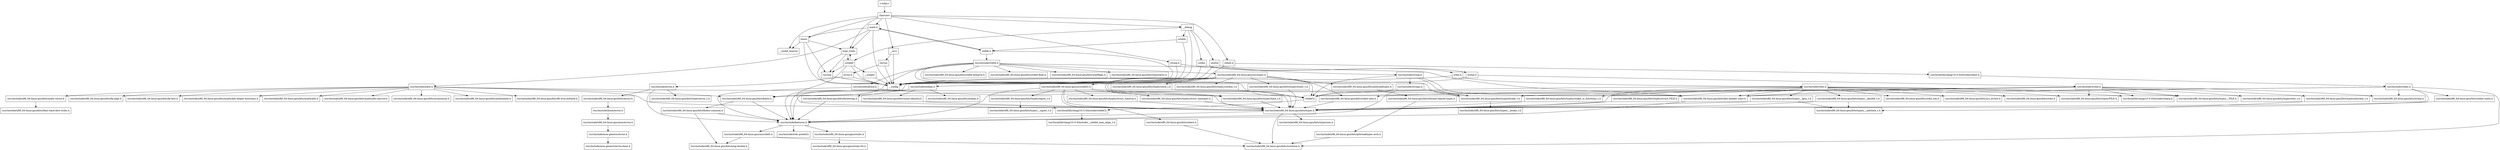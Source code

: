 digraph "dependencies" {
  header_0 [ shape="box", label="\<stdin\>" ];
  header_1 [ shape="box", label="charconv" ];
  header_10 [ shape="box", label="/usr/include/x86_64-linux-gnu/gnu/stubs-64.h" ];
  header_100 [ shape="box", label="/usr/include/x86_64-linux-gnu/bits/types/cookie_io_functions_t.h" ];
  header_101 [ shape="box", label="/usr/include/x86_64-linux-gnu/bits/stdio_lim.h" ];
  header_102 [ shape="box", label="/usr/include/x86_64-linux-gnu/bits/sys_errlist.h" ];
  header_103 [ shape="box", label="/usr/include/x86_64-linux-gnu/bits/stdio.h" ];
  header_12 [ shape="box", label="cerrno" ];
  header_13 [ shape="box", label="errno.h" ];
  header_14 [ shape="box", label="/usr/include/errno.h" ];
  header_15 [ shape="box", label="/usr/include/x86_64-linux-gnu/bits/errno.h" ];
  header_16 [ shape="box", label="/usr/include/linux/errno.h" ];
  header_17 [ shape="box", label="/usr/include/x86_64-linux-gnu/asm/errno.h" ];
  header_18 [ shape="box", label="/usr/include/asm-generic/errno.h" ];
  header_19 [ shape="box", label="/usr/include/asm-generic/errno-base.h" ];
  header_2 [ shape="box", label="__errc" ];
  header_20 [ shape="box", label="/usr/include/x86_64-linux-gnu/bits/types/error_t.h" ];
  header_21 [ shape="box", label="type_traits" ];
  header_22 [ shape="box", label="cstddef" ];
  header_23 [ shape="box", label="version" ];
  header_24 [ shape="box", label="/usr/local/lib/clang/10.0.0/include/stddef.h" ];
  header_25 [ shape="box", label="/usr/local/lib/clang/10.0.0/include/__stddef_max_align_t.h" ];
  header_26 [ shape="box", label="__nullptr" ];
  header_27 [ shape="box", label="limits" ];
  header_28 [ shape="box", label="__undef_macros" ];
  header_29 [ shape="box", label="stdint.h" ];
  header_3 [ shape="box", label="__config" ];
  header_30 [ shape="box", label="/usr/local/lib/clang/10.0.0/include/stdint.h" ];
  header_31 [ shape="box", label="/usr/include/stdint.h" ];
  header_32 [ shape="box", label="/usr/include/x86_64-linux-gnu/bits/libc-header-start.h" ];
  header_33 [ shape="box", label="/usr/include/x86_64-linux-gnu/bits/types.h" ];
  header_34 [ shape="box", label="/usr/include/x86_64-linux-gnu/bits/typesizes.h" ];
  header_35 [ shape="box", label="/usr/include/x86_64-linux-gnu/bits/wchar.h" ];
  header_36 [ shape="box", label="/usr/include/x86_64-linux-gnu/bits/stdint-intn.h" ];
  header_37 [ shape="box", label="/usr/include/x86_64-linux-gnu/bits/stdint-uintn.h" ];
  header_38 [ shape="box", label="string.h" ];
  header_39 [ shape="box", label="/usr/include/string.h" ];
  header_4 [ shape="box", label="/usr/include/features.h" ];
  header_40 [ shape="box", label="stddef.h" ];
  header_41 [ shape="box", label="/usr/include/x86_64-linux-gnu/bits/types/locale_t.h" ];
  header_42 [ shape="box", label="/usr/include/x86_64-linux-gnu/bits/types/__locale_t.h" ];
  header_43 [ shape="box", label="/usr/include/strings.h" ];
  header_44 [ shape="box", label="math.h" ];
  header_45 [ shape="box", label="stdlib.h" ];
  header_46 [ shape="box", label="/usr/include/stdlib.h" ];
  header_47 [ shape="box", label="/usr/include/x86_64-linux-gnu/bits/waitflags.h" ];
  header_48 [ shape="box", label="/usr/include/x86_64-linux-gnu/bits/waitstatus.h" ];
  header_49 [ shape="box", label="/usr/include/x86_64-linux-gnu/bits/floatn.h" ];
  header_5 [ shape="box", label="/usr/include/stdc-predef.h" ];
  header_50 [ shape="box", label="/usr/include/x86_64-linux-gnu/bits/floatn-common.h" ];
  header_51 [ shape="box", label="/usr/include/x86_64-linux-gnu/sys/types.h" ];
  header_52 [ shape="box", label="/usr/include/x86_64-linux-gnu/bits/types/clock_t.h" ];
  header_53 [ shape="box", label="/usr/include/x86_64-linux-gnu/bits/types/clockid_t.h" ];
  header_54 [ shape="box", label="/usr/include/x86_64-linux-gnu/bits/types/time_t.h" ];
  header_55 [ shape="box", label="/usr/include/x86_64-linux-gnu/bits/types/timer_t.h" ];
  header_56 [ shape="box", label="/usr/include/endian.h" ];
  header_57 [ shape="box", label="/usr/include/x86_64-linux-gnu/bits/endian.h" ];
  header_58 [ shape="box", label="/usr/include/x86_64-linux-gnu/bits/byteswap.h" ];
  header_59 [ shape="box", label="/usr/include/x86_64-linux-gnu/bits/uintn-identity.h" ];
  header_6 [ shape="box", label="/usr/include/x86_64-linux-gnu/sys/cdefs.h" ];
  header_60 [ shape="box", label="/usr/include/x86_64-linux-gnu/sys/select.h" ];
  header_61 [ shape="box", label="/usr/include/x86_64-linux-gnu/bits/select.h" ];
  header_62 [ shape="box", label="/usr/include/x86_64-linux-gnu/bits/types/sigset_t.h" ];
  header_63 [ shape="box", label="/usr/include/x86_64-linux-gnu/bits/types/__sigset_t.h" ];
  header_64 [ shape="box", label="/usr/include/x86_64-linux-gnu/bits/types/struct_timeval.h" ];
  header_65 [ shape="box", label="/usr/include/x86_64-linux-gnu/bits/types/struct_timespec.h" ];
  header_66 [ shape="box", label="/usr/include/x86_64-linux-gnu/bits/pthreadtypes.h" ];
  header_67 [ shape="box", label="/usr/include/x86_64-linux-gnu/bits/thread-shared-types.h" ];
  header_68 [ shape="box", label="/usr/include/x86_64-linux-gnu/bits/pthreadtypes-arch.h" ];
  header_69 [ shape="box", label="/usr/include/alloca.h" ];
  header_7 [ shape="box", label="/usr/include/x86_64-linux-gnu/bits/wordsize.h" ];
  header_70 [ shape="box", label="/usr/include/x86_64-linux-gnu/bits/stdlib-bsearch.h" ];
  header_71 [ shape="box", label="/usr/include/x86_64-linux-gnu/bits/stdlib-float.h" ];
  header_72 [ shape="box", label="/usr/include/math.h" ];
  header_73 [ shape="box", label="/usr/include/x86_64-linux-gnu/bits/math-vector.h" ];
  header_74 [ shape="box", label="/usr/include/x86_64-linux-gnu/bits/libm-simd-decl-stubs.h" ];
  header_75 [ shape="box", label="/usr/include/x86_64-linux-gnu/bits/flt-eval-method.h" ];
  header_76 [ shape="box", label="/usr/include/x86_64-linux-gnu/bits/fp-logb.h" ];
  header_77 [ shape="box", label="/usr/include/x86_64-linux-gnu/bits/fp-fast.h" ];
  header_78 [ shape="box", label="/usr/include/x86_64-linux-gnu/bits/mathcalls-helper-functions.h" ];
  header_79 [ shape="box", label="/usr/include/x86_64-linux-gnu/bits/mathcalls.h" ];
  header_8 [ shape="box", label="/usr/include/x86_64-linux-gnu/bits/long-double.h" ];
  header_80 [ shape="box", label="/usr/include/x86_64-linux-gnu/bits/mathcalls-narrow.h" ];
  header_81 [ shape="box", label="/usr/include/x86_64-linux-gnu/bits/iscanonical.h" ];
  header_82 [ shape="box", label="/usr/include/x86_64-linux-gnu/bits/mathinline.h" ];
  header_83 [ shape="box", label="__debug" ];
  header_84 [ shape="box", label="iosfwd" ];
  header_85 [ shape="box", label="wchar.h" ];
  header_86 [ shape="box", label="/usr/include/wchar.h" ];
  header_87 [ shape="box", label="/usr/local/lib/clang/10.0.0/include/stdarg.h" ];
  header_88 [ shape="box", label="/usr/include/x86_64-linux-gnu/bits/types/wint_t.h" ];
  header_89 [ shape="box", label="/usr/include/x86_64-linux-gnu/bits/types/mbstate_t.h" ];
  header_9 [ shape="box", label="/usr/include/x86_64-linux-gnu/gnu/stubs.h" ];
  header_90 [ shape="box", label="/usr/include/x86_64-linux-gnu/bits/types/__mbstate_t.h" ];
  header_91 [ shape="box", label="/usr/include/x86_64-linux-gnu/bits/types/__FILE.h" ];
  header_92 [ shape="box", label="/usr/include/x86_64-linux-gnu/bits/types/FILE.h" ];
  header_93 [ shape="box", label="cstdlib" ];
  header_94 [ shape="box", label="cstdio" ];
  header_95 [ shape="box", label="stdio.h" ];
  header_96 [ shape="box", label="/usr/include/stdio.h" ];
  header_97 [ shape="box", label="/usr/include/x86_64-linux-gnu/bits/types/__fpos_t.h" ];
  header_98 [ shape="box", label="/usr/include/x86_64-linux-gnu/bits/types/__fpos64_t.h" ];
  header_99 [ shape="box", label="/usr/include/x86_64-linux-gnu/bits/types/struct_FILE.h" ];
  header_61 -> header_7;
  header_60 -> header_54;
  header_60 -> header_33;
  header_60 -> header_61;
  header_60 -> header_4;
  header_60 -> header_62;
  header_60 -> header_65;
  header_60 -> header_64;
  header_62 -> header_63;
  header_65 -> header_33;
  header_64 -> header_33;
  header_67 -> header_68;
  header_66 -> header_67;
  header_69 -> header_4;
  header_69 -> header_40;
  header_68 -> header_7;
  header_72 -> header_80;
  header_72 -> header_32;
  header_72 -> header_33;
  header_72 -> header_73;
  header_72 -> header_76;
  header_72 -> header_77;
  header_72 -> header_75;
  header_72 -> header_82;
  header_72 -> header_78;
  header_72 -> header_79;
  header_72 -> header_81;
  header_72 -> header_49;
  header_73 -> header_74;
  header_46 -> header_51;
  header_46 -> header_32;
  header_46 -> header_47;
  header_46 -> header_70;
  header_46 -> header_71;
  header_46 -> header_41;
  header_46 -> header_40;
  header_46 -> header_69;
  header_46 -> header_49;
  header_46 -> header_48;
  header_45 -> header_46;
  header_45 -> header_44;
  header_45 -> header_3;
  header_44 -> header_72;
  header_44 -> header_45;
  header_44 -> header_27;
  header_44 -> header_21;
  header_44 -> header_3;
  header_43 -> header_4;
  header_43 -> header_41;
  header_43 -> header_40;
  header_41 -> header_42;
  header_40 -> header_24;
  header_100 -> header_33;
  header_49 -> header_50;
  header_49 -> header_4;
  header_6 -> header_7;
  header_6 -> header_8;
  header_4 -> header_6;
  header_4 -> header_5;
  header_4 -> header_9;
  header_2 -> header_3;
  header_2 -> header_12;
  header_3 -> header_4;
  header_0 -> header_1;
  header_1 -> header_29;
  header_1 -> header_28;
  header_1 -> header_38;
  header_1 -> header_27;
  header_1 -> header_21;
  header_1 -> header_44;
  header_1 -> header_2;
  header_1 -> header_83;
  header_9 -> header_10;
  header_58 -> header_4;
  header_58 -> header_33;
  header_59 -> header_33;
  header_50 -> header_4;
  header_50 -> header_8;
  header_51 -> header_36;
  header_51 -> header_52;
  header_51 -> header_53;
  header_51 -> header_54;
  header_51 -> header_33;
  header_51 -> header_56;
  header_51 -> header_55;
  header_51 -> header_60;
  header_51 -> header_4;
  header_51 -> header_40;
  header_51 -> header_66;
  header_52 -> header_33;
  header_53 -> header_33;
  header_54 -> header_33;
  header_55 -> header_33;
  header_56 -> header_58;
  header_56 -> header_59;
  header_56 -> header_4;
  header_56 -> header_57;
  header_29 -> header_3;
  header_29 -> header_30;
  header_24 -> header_25;
  header_27 -> header_21;
  header_27 -> header_3;
  header_27 -> header_23;
  header_27 -> header_28;
  header_26 -> header_3;
  header_21 -> header_3;
  header_21 -> header_23;
  header_21 -> header_22;
  header_23 -> header_3;
  header_22 -> header_24;
  header_22 -> header_26;
  header_22 -> header_21;
  header_22 -> header_3;
  header_22 -> header_23;
  header_38 -> header_3;
  header_38 -> header_39;
  header_39 -> header_43;
  header_39 -> header_32;
  header_39 -> header_41;
  header_39 -> header_40;
  header_36 -> header_33;
  header_37 -> header_33;
  header_32 -> header_4;
  header_33 -> header_7;
  header_33 -> header_4;
  header_33 -> header_34;
  header_30 -> header_31;
  header_31 -> header_36;
  header_31 -> header_37;
  header_31 -> header_35;
  header_31 -> header_32;
  header_31 -> header_33;
  header_31 -> header_7;
  header_89 -> header_90;
  header_83 -> header_94;
  header_83 -> header_93;
  header_83 -> header_3;
  header_83 -> header_22;
  header_83 -> header_84;
  header_86 -> header_35;
  header_86 -> header_32;
  header_86 -> header_89;
  header_86 -> header_88;
  header_86 -> header_92;
  header_86 -> header_41;
  header_86 -> header_40;
  header_86 -> header_87;
  header_86 -> header_91;
  header_86 -> header_49;
  header_85 -> header_3;
  header_85 -> header_86;
  header_84 -> header_3;
  header_84 -> header_85;
  header_14 -> header_15;
  header_14 -> header_4;
  header_14 -> header_20;
  header_15 -> header_16;
  header_16 -> header_17;
  header_17 -> header_18;
  header_12 -> header_3;
  header_12 -> header_13;
  header_13 -> header_14;
  header_13 -> header_3;
  header_18 -> header_19;
  header_98 -> header_90;
  header_98 -> header_33;
  header_99 -> header_33;
  header_94 -> header_95;
  header_94 -> header_3;
  header_95 -> header_96;
  header_95 -> header_3;
  header_96 -> header_101;
  header_96 -> header_32;
  header_96 -> header_33;
  header_96 -> header_103;
  header_96 -> header_100;
  header_96 -> header_98;
  header_96 -> header_99;
  header_96 -> header_40;
  header_96 -> header_97;
  header_96 -> header_87;
  header_96 -> header_91;
  header_96 -> header_92;
  header_96 -> header_102;
  header_97 -> header_90;
  header_97 -> header_33;
  header_93 -> header_45;
  header_93 -> header_3;
}